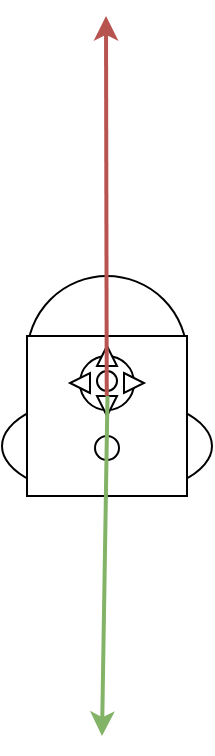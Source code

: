<mxfile version="12.5.5" type="device"><diagram id="lPsq-QXPgi7809N61Wb0" name="Page-1"><mxGraphModel dx="1656" dy="892" grid="1" gridSize="10" guides="1" tooltips="1" connect="1" arrows="1" fold="1" page="1" pageScale="1" pageWidth="1169" pageHeight="827" math="0" shadow="0"><root><mxCell id="0"/><mxCell id="1" parent="0"/><mxCell id="6pgywzuDdklLfMvqtd9W-1" value="" style="ellipse;whiteSpace=wrap;html=1;" vertex="1" parent="1"><mxGeometry x="470" y="310" width="105" height="50" as="geometry"/></mxCell><mxCell id="6pgywzuDdklLfMvqtd9W-2" value="" style="ellipse;whiteSpace=wrap;html=1;aspect=fixed;" vertex="1" parent="1"><mxGeometry x="482.5" y="250" width="80" height="80" as="geometry"/></mxCell><mxCell id="6pgywzuDdklLfMvqtd9W-3" value="" style="whiteSpace=wrap;html=1;aspect=fixed;" vertex="1" parent="1"><mxGeometry x="482.5" y="280" width="80" height="80" as="geometry"/></mxCell><mxCell id="6pgywzuDdklLfMvqtd9W-4" value="" style="ellipse;whiteSpace=wrap;html=1;aspect=fixed;" vertex="1" parent="1"><mxGeometry x="509" y="290" width="27" height="27" as="geometry"/></mxCell><mxCell id="6pgywzuDdklLfMvqtd9W-5" value="" style="triangle;whiteSpace=wrap;html=1;" vertex="1" parent="1"><mxGeometry x="531" y="298.5" width="10" height="10" as="geometry"/></mxCell><mxCell id="6pgywzuDdklLfMvqtd9W-6" value="" style="triangle;whiteSpace=wrap;html=1;rotation=-180;" vertex="1" parent="1"><mxGeometry x="504" y="298.5" width="10" height="10" as="geometry"/></mxCell><mxCell id="6pgywzuDdklLfMvqtd9W-7" value="" style="triangle;whiteSpace=wrap;html=1;rotation=-90;" vertex="1" parent="1"><mxGeometry x="517.5" y="285" width="10" height="10" as="geometry"/></mxCell><mxCell id="6pgywzuDdklLfMvqtd9W-8" value="" style="triangle;whiteSpace=wrap;html=1;rotation=90;" vertex="1" parent="1"><mxGeometry x="517.5" y="310" width="10" height="10" as="geometry"/></mxCell><mxCell id="6pgywzuDdklLfMvqtd9W-9" value="" style="ellipse;whiteSpace=wrap;html=1;aspect=fixed;" vertex="1" parent="1"><mxGeometry x="517.5" y="297.5" width="10" height="10" as="geometry"/></mxCell><mxCell id="6pgywzuDdklLfMvqtd9W-10" value="" style="ellipse;whiteSpace=wrap;html=1;aspect=fixed;" vertex="1" parent="1"><mxGeometry x="516.5" y="330" width="12" height="12" as="geometry"/></mxCell><mxCell id="6pgywzuDdklLfMvqtd9W-11" value="" style="endArrow=classic;html=1;strokeWidth=2;fillColor=#d5e8d4;strokeColor=#82b366;" edge="1" parent="1"><mxGeometry width="50" height="50" relative="1" as="geometry"><mxPoint x="522.75" y="310" as="sourcePoint"/><mxPoint x="520" y="480" as="targetPoint"/></mxGeometry></mxCell><mxCell id="6pgywzuDdklLfMvqtd9W-12" value="" style="endArrow=classic;html=1;strokeWidth=2;fillColor=#f8cecc;strokeColor=#b85450;" edge="1" parent="1"><mxGeometry width="50" height="50" relative="1" as="geometry"><mxPoint x="522.38" y="310" as="sourcePoint"/><mxPoint x="522" y="120" as="targetPoint"/></mxGeometry></mxCell></root></mxGraphModel></diagram></mxfile>